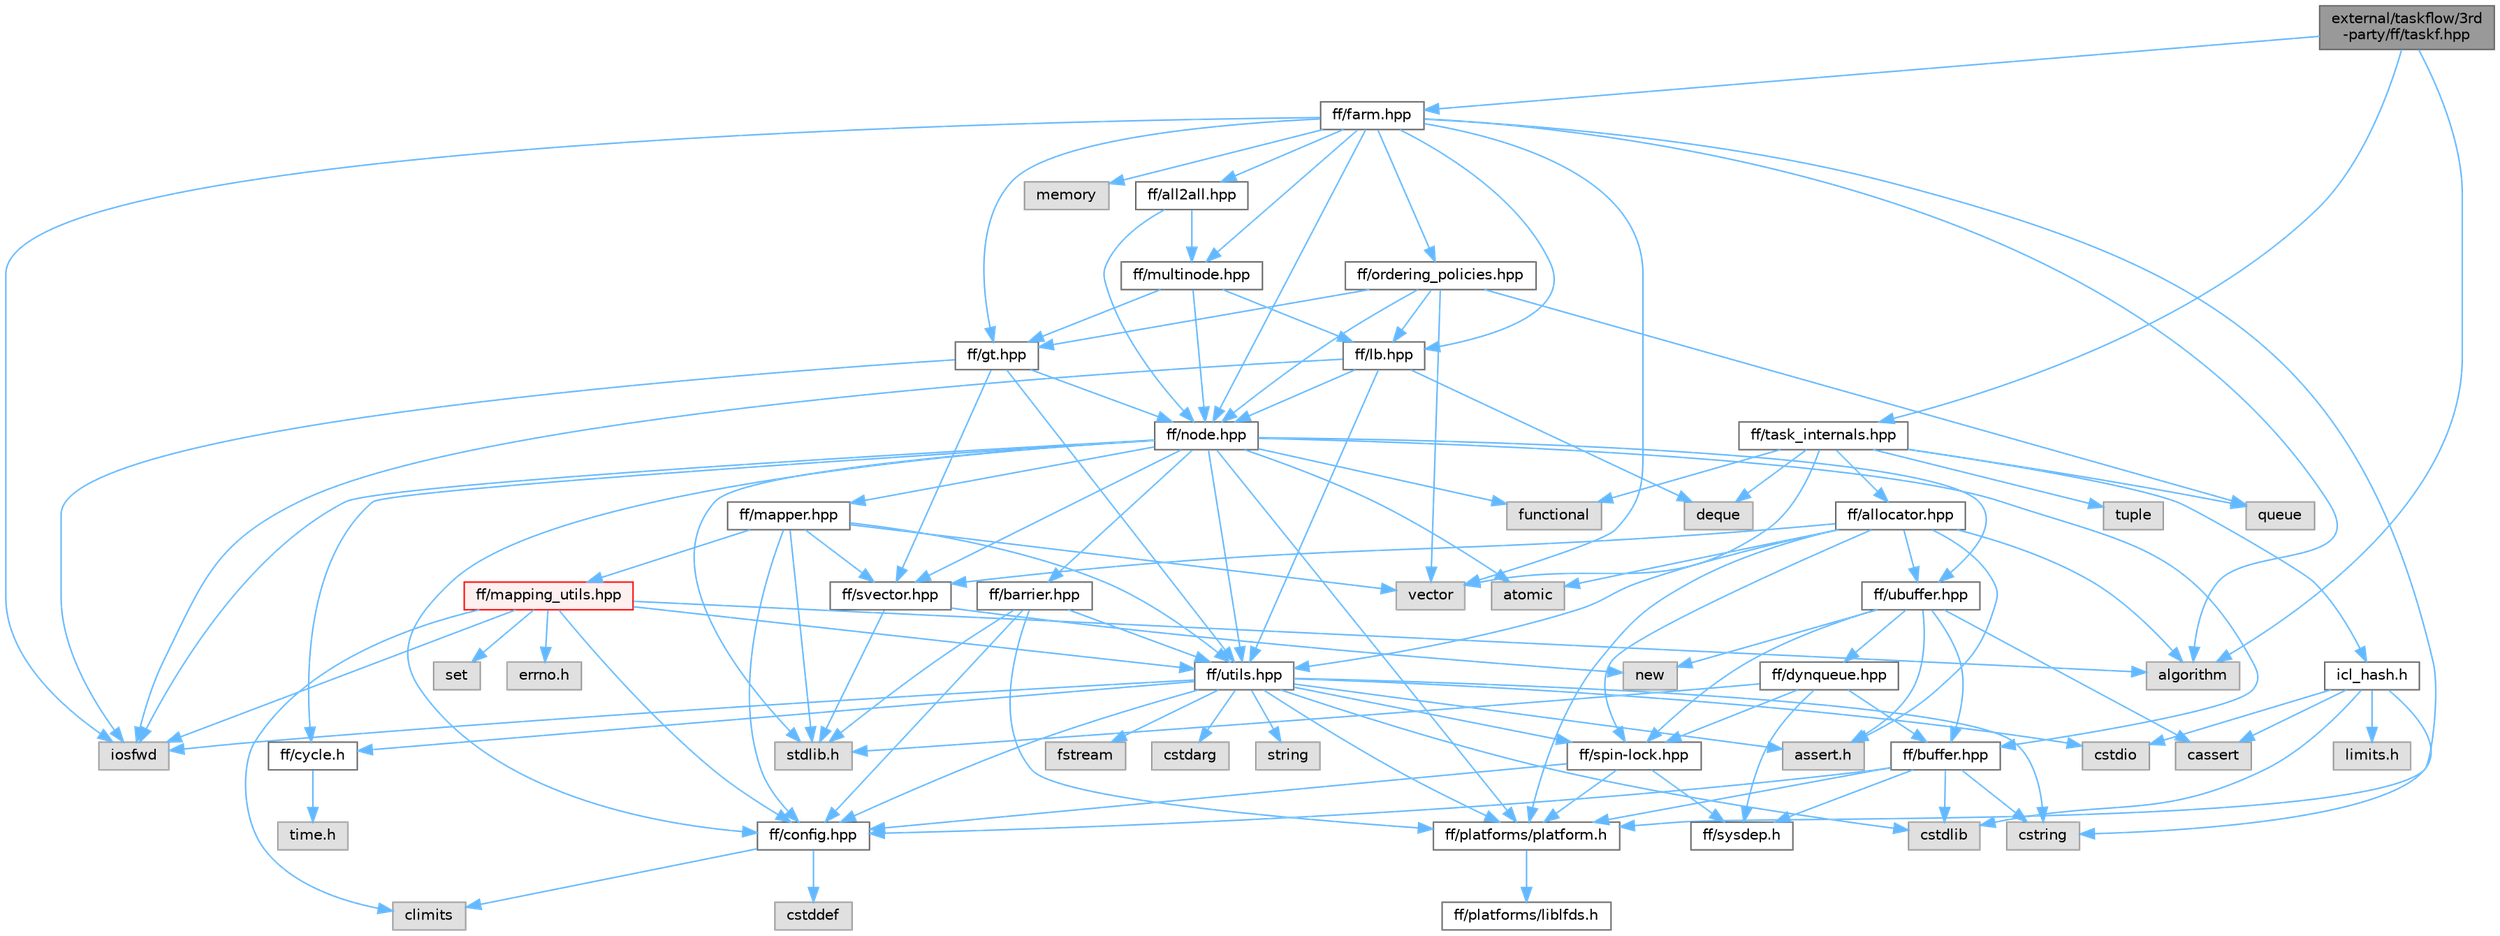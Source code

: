 digraph "external/taskflow/3rd-party/ff/taskf.hpp"
{
 // LATEX_PDF_SIZE
  bgcolor="transparent";
  edge [fontname=Helvetica,fontsize=10,labelfontname=Helvetica,labelfontsize=10];
  node [fontname=Helvetica,fontsize=10,shape=box,height=0.2,width=0.4];
  Node1 [id="Node000001",label="external/taskflow/3rd\l-party/ff/taskf.hpp",height=0.2,width=0.4,color="gray40", fillcolor="grey60", style="filled", fontcolor="black",tooltip="This file implements a task parallel pattern whose tasks are functions."];
  Node1 -> Node2 [id="edge119_Node000001_Node000002",color="steelblue1",style="solid",tooltip=" "];
  Node2 [id="Node000002",label="algorithm",height=0.2,width=0.4,color="grey60", fillcolor="#E0E0E0", style="filled",tooltip=" "];
  Node1 -> Node3 [id="edge120_Node000001_Node000003",color="steelblue1",style="solid",tooltip=" "];
  Node3 [id="Node000003",label="ff/farm.hpp",height=0.2,width=0.4,color="grey40", fillcolor="white", style="filled",URL="$farm_8hpp.html",tooltip="Farm pattern"];
  Node3 -> Node4 [id="edge121_Node000003_Node000004",color="steelblue1",style="solid",tooltip=" "];
  Node4 [id="Node000004",label="iosfwd",height=0.2,width=0.4,color="grey60", fillcolor="#E0E0E0", style="filled",tooltip=" "];
  Node3 -> Node5 [id="edge122_Node000003_Node000005",color="steelblue1",style="solid",tooltip=" "];
  Node5 [id="Node000005",label="vector",height=0.2,width=0.4,color="grey60", fillcolor="#E0E0E0", style="filled",tooltip=" "];
  Node3 -> Node2 [id="edge123_Node000003_Node000002",color="steelblue1",style="solid",tooltip=" "];
  Node3 -> Node6 [id="edge124_Node000003_Node000006",color="steelblue1",style="solid",tooltip=" "];
  Node6 [id="Node000006",label="memory",height=0.2,width=0.4,color="grey60", fillcolor="#E0E0E0", style="filled",tooltip=" "];
  Node3 -> Node7 [id="edge125_Node000003_Node000007",color="steelblue1",style="solid",tooltip=" "];
  Node7 [id="Node000007",label="ff/platforms/platform.h",height=0.2,width=0.4,color="grey40", fillcolor="white", style="filled",URL="$external_2taskflow_23rd-party_2ff_2platforms_2_platform_8h.html",tooltip=" "];
  Node7 -> Node8 [id="edge126_Node000007_Node000008",color="steelblue1",style="solid",tooltip=" "];
  Node8 [id="Node000008",label="ff/platforms/liblfds.h",height=0.2,width=0.4,color="grey40", fillcolor="white", style="filled",URL="$liblfds_8h.html",tooltip=" "];
  Node3 -> Node9 [id="edge127_Node000003_Node000009",color="steelblue1",style="solid",tooltip=" "];
  Node9 [id="Node000009",label="ff/lb.hpp",height=0.2,width=0.4,color="grey40", fillcolor="white", style="filled",URL="$lb_8hpp.html",tooltip="Farm Emitter (not a ff_node)"];
  Node9 -> Node4 [id="edge128_Node000009_Node000004",color="steelblue1",style="solid",tooltip=" "];
  Node9 -> Node10 [id="edge129_Node000009_Node000010",color="steelblue1",style="solid",tooltip=" "];
  Node10 [id="Node000010",label="deque",height=0.2,width=0.4,color="grey60", fillcolor="#E0E0E0", style="filled",tooltip=" "];
  Node9 -> Node11 [id="edge130_Node000009_Node000011",color="steelblue1",style="solid",tooltip=" "];
  Node11 [id="Node000011",label="ff/utils.hpp",height=0.2,width=0.4,color="grey40", fillcolor="white", style="filled",URL="$utils_8hpp.html",tooltip="Utility functions"];
  Node11 -> Node12 [id="edge131_Node000011_Node000012",color="steelblue1",style="solid",tooltip=" "];
  Node12 [id="Node000012",label="assert.h",height=0.2,width=0.4,color="grey60", fillcolor="#E0E0E0", style="filled",tooltip=" "];
  Node11 -> Node13 [id="edge132_Node000011_Node000013",color="steelblue1",style="solid",tooltip=" "];
  Node13 [id="Node000013",label="cstdio",height=0.2,width=0.4,color="grey60", fillcolor="#E0E0E0", style="filled",tooltip=" "];
  Node11 -> Node14 [id="edge133_Node000011_Node000014",color="steelblue1",style="solid",tooltip=" "];
  Node14 [id="Node000014",label="cstdlib",height=0.2,width=0.4,color="grey60", fillcolor="#E0E0E0", style="filled",tooltip=" "];
  Node11 -> Node15 [id="edge134_Node000011_Node000015",color="steelblue1",style="solid",tooltip=" "];
  Node15 [id="Node000015",label="cstdarg",height=0.2,width=0.4,color="grey60", fillcolor="#E0E0E0", style="filled",tooltip=" "];
  Node11 -> Node4 [id="edge135_Node000011_Node000004",color="steelblue1",style="solid",tooltip=" "];
  Node11 -> Node16 [id="edge136_Node000011_Node000016",color="steelblue1",style="solid",tooltip=" "];
  Node16 [id="Node000016",label="ff/config.hpp",height=0.2,width=0.4,color="grey40", fillcolor="white", style="filled",URL="$config_8hpp.html",tooltip=" "];
  Node16 -> Node17 [id="edge137_Node000016_Node000017",color="steelblue1",style="solid",tooltip=" "];
  Node17 [id="Node000017",label="cstddef",height=0.2,width=0.4,color="grey60", fillcolor="#E0E0E0", style="filled",tooltip=" "];
  Node16 -> Node18 [id="edge138_Node000016_Node000018",color="steelblue1",style="solid",tooltip=" "];
  Node18 [id="Node000018",label="climits",height=0.2,width=0.4,color="grey60", fillcolor="#E0E0E0", style="filled",tooltip=" "];
  Node11 -> Node7 [id="edge139_Node000011_Node000007",color="steelblue1",style="solid",tooltip=" "];
  Node11 -> Node19 [id="edge140_Node000011_Node000019",color="steelblue1",style="solid",tooltip=" "];
  Node19 [id="Node000019",label="cstring",height=0.2,width=0.4,color="grey60", fillcolor="#E0E0E0", style="filled",tooltip=" "];
  Node11 -> Node20 [id="edge141_Node000011_Node000020",color="steelblue1",style="solid",tooltip=" "];
  Node20 [id="Node000020",label="string",height=0.2,width=0.4,color="grey60", fillcolor="#E0E0E0", style="filled",tooltip=" "];
  Node11 -> Node21 [id="edge142_Node000011_Node000021",color="steelblue1",style="solid",tooltip=" "];
  Node21 [id="Node000021",label="fstream",height=0.2,width=0.4,color="grey60", fillcolor="#E0E0E0", style="filled",tooltip=" "];
  Node11 -> Node22 [id="edge143_Node000011_Node000022",color="steelblue1",style="solid",tooltip=" "];
  Node22 [id="Node000022",label="ff/cycle.h",height=0.2,width=0.4,color="grey40", fillcolor="white", style="filled",URL="$cycle_8h.html",tooltip=" "];
  Node22 -> Node23 [id="edge144_Node000022_Node000023",color="steelblue1",style="solid",tooltip=" "];
  Node23 [id="Node000023",label="time.h",height=0.2,width=0.4,color="grey60", fillcolor="#E0E0E0", style="filled",tooltip=" "];
  Node11 -> Node24 [id="edge145_Node000011_Node000024",color="steelblue1",style="solid",tooltip=" "];
  Node24 [id="Node000024",label="ff/spin-lock.hpp",height=0.2,width=0.4,color="grey40", fillcolor="white", style="filled",URL="$spin-lock_8hpp.html",tooltip="This file contains several alternative spin lock(s) implementations that can be used as FastFlow spin..."];
  Node24 -> Node25 [id="edge146_Node000024_Node000025",color="steelblue1",style="solid",tooltip=" "];
  Node25 [id="Node000025",label="ff/sysdep.h",height=0.2,width=0.4,color="grey40", fillcolor="white", style="filled",URL="$sysdep_8h.html",tooltip=" "];
  Node24 -> Node7 [id="edge147_Node000024_Node000007",color="steelblue1",style="solid",tooltip=" "];
  Node24 -> Node16 [id="edge148_Node000024_Node000016",color="steelblue1",style="solid",tooltip=" "];
  Node9 -> Node26 [id="edge149_Node000009_Node000026",color="steelblue1",style="solid",tooltip=" "];
  Node26 [id="Node000026",label="ff/node.hpp",height=0.2,width=0.4,color="grey40", fillcolor="white", style="filled",URL="$node_8hpp.html",tooltip="FastFlow ff_node"];
  Node26 -> Node27 [id="edge150_Node000026_Node000027",color="steelblue1",style="solid",tooltip=" "];
  Node27 [id="Node000027",label="stdlib.h",height=0.2,width=0.4,color="grey60", fillcolor="#E0E0E0", style="filled",tooltip=" "];
  Node26 -> Node4 [id="edge151_Node000026_Node000004",color="steelblue1",style="solid",tooltip=" "];
  Node26 -> Node28 [id="edge152_Node000026_Node000028",color="steelblue1",style="solid",tooltip=" "];
  Node28 [id="Node000028",label="functional",height=0.2,width=0.4,color="grey60", fillcolor="#E0E0E0", style="filled",tooltip=" "];
  Node26 -> Node7 [id="edge153_Node000026_Node000007",color="steelblue1",style="solid",tooltip=" "];
  Node26 -> Node22 [id="edge154_Node000026_Node000022",color="steelblue1",style="solid",tooltip=" "];
  Node26 -> Node11 [id="edge155_Node000026_Node000011",color="steelblue1",style="solid",tooltip=" "];
  Node26 -> Node29 [id="edge156_Node000026_Node000029",color="steelblue1",style="solid",tooltip=" "];
  Node29 [id="Node000029",label="ff/buffer.hpp",height=0.2,width=0.4,color="grey40", fillcolor="white", style="filled",URL="$buffer_8hpp.html",tooltip="This file contains the definition of the bounded SPSC channel buffer used in FastFlow"];
  Node29 -> Node14 [id="edge157_Node000029_Node000014",color="steelblue1",style="solid",tooltip=" "];
  Node29 -> Node19 [id="edge158_Node000029_Node000019",color="steelblue1",style="solid",tooltip=" "];
  Node29 -> Node25 [id="edge159_Node000029_Node000025",color="steelblue1",style="solid",tooltip=" "];
  Node29 -> Node16 [id="edge160_Node000029_Node000016",color="steelblue1",style="solid",tooltip=" "];
  Node29 -> Node7 [id="edge161_Node000029_Node000007",color="steelblue1",style="solid",tooltip=" "];
  Node26 -> Node30 [id="edge162_Node000026_Node000030",color="steelblue1",style="solid",tooltip=" "];
  Node30 [id="Node000030",label="ff/ubuffer.hpp",height=0.2,width=0.4,color="grey40", fillcolor="white", style="filled",URL="$ubuffer_8hpp.html",tooltip="This file contains the definition of the unbounded SWSR circular buffer used in FastFlow"];
  Node30 -> Node12 [id="edge163_Node000030_Node000012",color="steelblue1",style="solid",tooltip=" "];
  Node30 -> Node31 [id="edge164_Node000030_Node000031",color="steelblue1",style="solid",tooltip=" "];
  Node31 [id="Node000031",label="cassert",height=0.2,width=0.4,color="grey60", fillcolor="#E0E0E0", style="filled",tooltip=" "];
  Node30 -> Node32 [id="edge165_Node000030_Node000032",color="steelblue1",style="solid",tooltip=" "];
  Node32 [id="Node000032",label="new",height=0.2,width=0.4,color="grey60", fillcolor="#E0E0E0", style="filled",tooltip=" "];
  Node30 -> Node33 [id="edge166_Node000030_Node000033",color="steelblue1",style="solid",tooltip=" "];
  Node33 [id="Node000033",label="ff/dynqueue.hpp",height=0.2,width=0.4,color="grey40", fillcolor="white", style="filled",URL="$dynqueue_8hpp.html",tooltip="Implementation of a dynamic queue. Not currently used."];
  Node33 -> Node27 [id="edge167_Node000033_Node000027",color="steelblue1",style="solid",tooltip=" "];
  Node33 -> Node29 [id="edge168_Node000033_Node000029",color="steelblue1",style="solid",tooltip=" "];
  Node33 -> Node24 [id="edge169_Node000033_Node000024",color="steelblue1",style="solid",tooltip=" "];
  Node33 -> Node25 [id="edge170_Node000033_Node000025",color="steelblue1",style="solid",tooltip=" "];
  Node30 -> Node29 [id="edge171_Node000030_Node000029",color="steelblue1",style="solid",tooltip=" "];
  Node30 -> Node24 [id="edge172_Node000030_Node000024",color="steelblue1",style="solid",tooltip=" "];
  Node26 -> Node34 [id="edge173_Node000026_Node000034",color="steelblue1",style="solid",tooltip=" "];
  Node34 [id="Node000034",label="ff/mapper.hpp",height=0.2,width=0.4,color="grey40", fillcolor="white", style="filled",URL="$mapper_8hpp.html",tooltip="This file contains the thread mapper definition used in FastFlow"];
  Node34 -> Node27 [id="edge174_Node000034_Node000027",color="steelblue1",style="solid",tooltip=" "];
  Node34 -> Node16 [id="edge175_Node000034_Node000016",color="steelblue1",style="solid",tooltip=" "];
  Node34 -> Node35 [id="edge176_Node000034_Node000035",color="steelblue1",style="solid",tooltip=" "];
  Node35 [id="Node000035",label="ff/svector.hpp",height=0.2,width=0.4,color="grey40", fillcolor="white", style="filled",URL="$svector_8hpp.html",tooltip="Simple yet efficient dynamic vector"];
  Node35 -> Node27 [id="edge177_Node000035_Node000027",color="steelblue1",style="solid",tooltip=" "];
  Node35 -> Node32 [id="edge178_Node000035_Node000032",color="steelblue1",style="solid",tooltip=" "];
  Node34 -> Node11 [id="edge179_Node000034_Node000011",color="steelblue1",style="solid",tooltip=" "];
  Node34 -> Node36 [id="edge180_Node000034_Node000036",color="steelblue1",style="solid",tooltip=" "];
  Node36 [id="Node000036",label="ff/mapping_utils.hpp",height=0.2,width=0.4,color="red", fillcolor="#FFF0F0", style="filled",URL="$mapping__utils_8hpp.html",tooltip="This file contains utilities for plaform inspection and thread pinning"];
  Node36 -> Node18 [id="edge181_Node000036_Node000018",color="steelblue1",style="solid",tooltip=" "];
  Node36 -> Node37 [id="edge182_Node000036_Node000037",color="steelblue1",style="solid",tooltip=" "];
  Node37 [id="Node000037",label="set",height=0.2,width=0.4,color="grey60", fillcolor="#E0E0E0", style="filled",tooltip=" "];
  Node36 -> Node2 [id="edge183_Node000036_Node000002",color="steelblue1",style="solid",tooltip=" "];
  Node36 -> Node4 [id="edge184_Node000036_Node000004",color="steelblue1",style="solid",tooltip=" "];
  Node36 -> Node38 [id="edge185_Node000036_Node000038",color="steelblue1",style="solid",tooltip=" "];
  Node38 [id="Node000038",label="errno.h",height=0.2,width=0.4,color="grey60", fillcolor="#E0E0E0", style="filled",tooltip=" "];
  Node36 -> Node16 [id="edge186_Node000036_Node000016",color="steelblue1",style="solid",tooltip=" "];
  Node36 -> Node11 [id="edge187_Node000036_Node000011",color="steelblue1",style="solid",tooltip=" "];
  Node34 -> Node5 [id="edge188_Node000034_Node000005",color="steelblue1",style="solid",tooltip=" "];
  Node26 -> Node16 [id="edge189_Node000026_Node000016",color="steelblue1",style="solid",tooltip=" "];
  Node26 -> Node35 [id="edge190_Node000026_Node000035",color="steelblue1",style="solid",tooltip=" "];
  Node26 -> Node40 [id="edge191_Node000026_Node000040",color="steelblue1",style="solid",tooltip=" "];
  Node40 [id="Node000040",label="ff/barrier.hpp",height=0.2,width=0.4,color="grey40", fillcolor="white", style="filled",URL="$barrier_8hpp.html",tooltip="FastFlow blocking and non-blocking barrier implementations"];
  Node40 -> Node27 [id="edge192_Node000040_Node000027",color="steelblue1",style="solid",tooltip=" "];
  Node40 -> Node7 [id="edge193_Node000040_Node000007",color="steelblue1",style="solid",tooltip=" "];
  Node40 -> Node11 [id="edge194_Node000040_Node000011",color="steelblue1",style="solid",tooltip=" "];
  Node40 -> Node16 [id="edge195_Node000040_Node000016",color="steelblue1",style="solid",tooltip=" "];
  Node26 -> Node41 [id="edge196_Node000026_Node000041",color="steelblue1",style="solid",tooltip=" "];
  Node41 [id="Node000041",label="atomic",height=0.2,width=0.4,color="grey60", fillcolor="#E0E0E0", style="filled",tooltip=" "];
  Node3 -> Node42 [id="edge197_Node000003_Node000042",color="steelblue1",style="solid",tooltip=" "];
  Node42 [id="Node000042",label="ff/gt.hpp",height=0.2,width=0.4,color="grey40", fillcolor="white", style="filled",URL="$gt_8hpp.html",tooltip="Farm Collector (it is not a ff_node)"];
  Node42 -> Node4 [id="edge198_Node000042_Node000004",color="steelblue1",style="solid",tooltip=" "];
  Node42 -> Node35 [id="edge199_Node000042_Node000035",color="steelblue1",style="solid",tooltip=" "];
  Node42 -> Node11 [id="edge200_Node000042_Node000011",color="steelblue1",style="solid",tooltip=" "];
  Node42 -> Node26 [id="edge201_Node000042_Node000026",color="steelblue1",style="solid",tooltip=" "];
  Node3 -> Node26 [id="edge202_Node000003_Node000026",color="steelblue1",style="solid",tooltip=" "];
  Node3 -> Node43 [id="edge203_Node000003_Node000043",color="steelblue1",style="solid",tooltip=" "];
  Node43 [id="Node000043",label="ff/multinode.hpp",height=0.2,width=0.4,color="grey40", fillcolor="white", style="filled",URL="$multinode_8hpp.html",tooltip="FastFlow ff_minode ff_monode and typed versions."];
  Node43 -> Node26 [id="edge204_Node000043_Node000026",color="steelblue1",style="solid",tooltip=" "];
  Node43 -> Node9 [id="edge205_Node000043_Node000009",color="steelblue1",style="solid",tooltip=" "];
  Node43 -> Node42 [id="edge206_Node000043_Node000042",color="steelblue1",style="solid",tooltip=" "];
  Node3 -> Node44 [id="edge207_Node000003_Node000044",color="steelblue1",style="solid",tooltip=" "];
  Node44 [id="Node000044",label="ff/ordering_policies.hpp",height=0.2,width=0.4,color="grey40", fillcolor="white", style="filled",URL="$ordering__policies_8hpp.html",tooltip=" "];
  Node44 -> Node5 [id="edge208_Node000044_Node000005",color="steelblue1",style="solid",tooltip=" "];
  Node44 -> Node45 [id="edge209_Node000044_Node000045",color="steelblue1",style="solid",tooltip=" "];
  Node45 [id="Node000045",label="queue",height=0.2,width=0.4,color="grey60", fillcolor="#E0E0E0", style="filled",tooltip=" "];
  Node44 -> Node9 [id="edge210_Node000044_Node000009",color="steelblue1",style="solid",tooltip=" "];
  Node44 -> Node42 [id="edge211_Node000044_Node000042",color="steelblue1",style="solid",tooltip=" "];
  Node44 -> Node26 [id="edge212_Node000044_Node000026",color="steelblue1",style="solid",tooltip=" "];
  Node3 -> Node46 [id="edge213_Node000003_Node000046",color="steelblue1",style="solid",tooltip=" "];
  Node46 [id="Node000046",label="ff/all2all.hpp",height=0.2,width=0.4,color="grey40", fillcolor="white", style="filled",URL="$all2all_8hpp.html",tooltip="FastFlow all-2-all building block"];
  Node46 -> Node26 [id="edge214_Node000046_Node000026",color="steelblue1",style="solid",tooltip=" "];
  Node46 -> Node43 [id="edge215_Node000046_Node000043",color="steelblue1",style="solid",tooltip=" "];
  Node1 -> Node47 [id="edge216_Node000001_Node000047",color="steelblue1",style="solid",tooltip=" "];
  Node47 [id="Node000047",label="ff/task_internals.hpp",height=0.2,width=0.4,color="grey40", fillcolor="white", style="filled",URL="$task__internals_8hpp.html",tooltip="Internal classes and helping functions for tasks management."];
  Node47 -> Node28 [id="edge217_Node000047_Node000028",color="steelblue1",style="solid",tooltip=" "];
  Node47 -> Node48 [id="edge218_Node000047_Node000048",color="steelblue1",style="solid",tooltip=" "];
  Node48 [id="Node000048",label="tuple",height=0.2,width=0.4,color="grey60", fillcolor="#E0E0E0", style="filled",tooltip=" "];
  Node47 -> Node5 [id="edge219_Node000047_Node000005",color="steelblue1",style="solid",tooltip=" "];
  Node47 -> Node10 [id="edge220_Node000047_Node000010",color="steelblue1",style="solid",tooltip=" "];
  Node47 -> Node45 [id="edge221_Node000047_Node000045",color="steelblue1",style="solid",tooltip=" "];
  Node47 -> Node49 [id="edge222_Node000047_Node000049",color="steelblue1",style="solid",tooltip=" "];
  Node49 [id="Node000049",label="ff/allocator.hpp",height=0.2,width=0.4,color="grey40", fillcolor="white", style="filled",URL="$allocator_8hpp.html",tooltip="Implementations of the FastFlow's lock-free allocator."];
  Node49 -> Node12 [id="edge223_Node000049_Node000012",color="steelblue1",style="solid",tooltip=" "];
  Node49 -> Node2 [id="edge224_Node000049_Node000002",color="steelblue1",style="solid",tooltip=" "];
  Node49 -> Node7 [id="edge225_Node000049_Node000007",color="steelblue1",style="solid",tooltip=" "];
  Node49 -> Node41 [id="edge226_Node000049_Node000041",color="steelblue1",style="solid",tooltip=" "];
  Node49 -> Node30 [id="edge227_Node000049_Node000030",color="steelblue1",style="solid",tooltip=" "];
  Node49 -> Node24 [id="edge228_Node000049_Node000024",color="steelblue1",style="solid",tooltip=" "];
  Node49 -> Node35 [id="edge229_Node000049_Node000035",color="steelblue1",style="solid",tooltip=" "];
  Node49 -> Node11 [id="edge230_Node000049_Node000011",color="steelblue1",style="solid",tooltip=" "];
  Node47 -> Node50 [id="edge231_Node000047_Node000050",color="steelblue1",style="solid",tooltip=" "];
  Node50 [id="Node000050",label="icl_hash.h",height=0.2,width=0.4,color="grey40", fillcolor="white", style="filled",URL="$icl__hash_8h.html",tooltip=" "];
  Node50 -> Node14 [id="edge232_Node000050_Node000014",color="steelblue1",style="solid",tooltip=" "];
  Node50 -> Node13 [id="edge233_Node000050_Node000013",color="steelblue1",style="solid",tooltip=" "];
  Node50 -> Node19 [id="edge234_Node000050_Node000019",color="steelblue1",style="solid",tooltip=" "];
  Node50 -> Node31 [id="edge235_Node000050_Node000031",color="steelblue1",style="solid",tooltip=" "];
  Node50 -> Node51 [id="edge236_Node000050_Node000051",color="steelblue1",style="solid",tooltip=" "];
  Node51 [id="Node000051",label="limits.h",height=0.2,width=0.4,color="grey60", fillcolor="#E0E0E0", style="filled",tooltip=" "];
}
